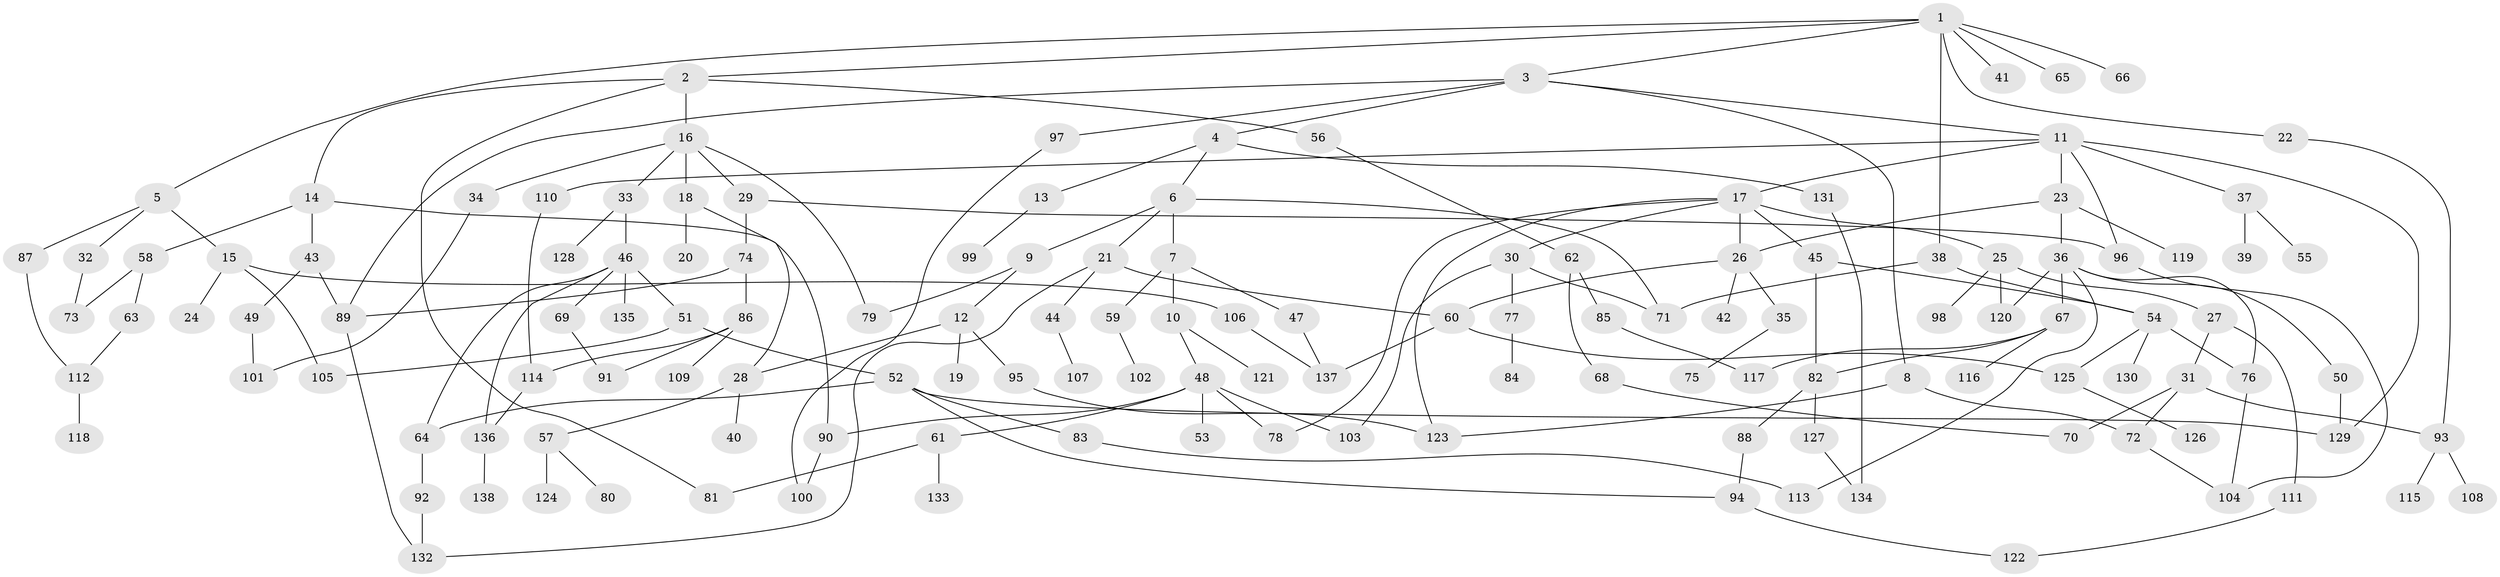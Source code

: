 // Generated by graph-tools (version 1.1) at 2025/10/02/27/25 16:10:50]
// undirected, 138 vertices, 182 edges
graph export_dot {
graph [start="1"]
  node [color=gray90,style=filled];
  1;
  2;
  3;
  4;
  5;
  6;
  7;
  8;
  9;
  10;
  11;
  12;
  13;
  14;
  15;
  16;
  17;
  18;
  19;
  20;
  21;
  22;
  23;
  24;
  25;
  26;
  27;
  28;
  29;
  30;
  31;
  32;
  33;
  34;
  35;
  36;
  37;
  38;
  39;
  40;
  41;
  42;
  43;
  44;
  45;
  46;
  47;
  48;
  49;
  50;
  51;
  52;
  53;
  54;
  55;
  56;
  57;
  58;
  59;
  60;
  61;
  62;
  63;
  64;
  65;
  66;
  67;
  68;
  69;
  70;
  71;
  72;
  73;
  74;
  75;
  76;
  77;
  78;
  79;
  80;
  81;
  82;
  83;
  84;
  85;
  86;
  87;
  88;
  89;
  90;
  91;
  92;
  93;
  94;
  95;
  96;
  97;
  98;
  99;
  100;
  101;
  102;
  103;
  104;
  105;
  106;
  107;
  108;
  109;
  110;
  111;
  112;
  113;
  114;
  115;
  116;
  117;
  118;
  119;
  120;
  121;
  122;
  123;
  124;
  125;
  126;
  127;
  128;
  129;
  130;
  131;
  132;
  133;
  134;
  135;
  136;
  137;
  138;
  1 -- 2;
  1 -- 3;
  1 -- 5;
  1 -- 22;
  1 -- 38;
  1 -- 41;
  1 -- 65;
  1 -- 66;
  2 -- 14;
  2 -- 16;
  2 -- 56;
  2 -- 81;
  3 -- 4;
  3 -- 8;
  3 -- 11;
  3 -- 97;
  3 -- 89;
  4 -- 6;
  4 -- 13;
  4 -- 131;
  5 -- 15;
  5 -- 32;
  5 -- 87;
  6 -- 7;
  6 -- 9;
  6 -- 21;
  6 -- 71;
  7 -- 10;
  7 -- 47;
  7 -- 59;
  8 -- 123;
  8 -- 72;
  9 -- 12;
  9 -- 79;
  10 -- 48;
  10 -- 121;
  11 -- 17;
  11 -- 23;
  11 -- 37;
  11 -- 110;
  11 -- 129;
  11 -- 96;
  12 -- 19;
  12 -- 28;
  12 -- 95;
  13 -- 99;
  14 -- 43;
  14 -- 58;
  14 -- 90;
  15 -- 24;
  15 -- 106;
  15 -- 105;
  16 -- 18;
  16 -- 29;
  16 -- 33;
  16 -- 34;
  16 -- 79;
  17 -- 25;
  17 -- 26;
  17 -- 30;
  17 -- 45;
  17 -- 78;
  17 -- 123;
  18 -- 20;
  18 -- 28;
  21 -- 44;
  21 -- 60;
  21 -- 132;
  22 -- 93;
  23 -- 36;
  23 -- 119;
  23 -- 26;
  25 -- 27;
  25 -- 98;
  25 -- 120;
  26 -- 35;
  26 -- 42;
  26 -- 60;
  27 -- 31;
  27 -- 111;
  28 -- 40;
  28 -- 57;
  29 -- 74;
  29 -- 96;
  30 -- 77;
  30 -- 103;
  30 -- 71;
  31 -- 72;
  31 -- 93;
  31 -- 70;
  32 -- 73;
  33 -- 46;
  33 -- 128;
  34 -- 101;
  35 -- 75;
  36 -- 50;
  36 -- 67;
  36 -- 120;
  36 -- 76;
  36 -- 113;
  37 -- 39;
  37 -- 55;
  38 -- 54;
  38 -- 71;
  43 -- 49;
  43 -- 89;
  44 -- 107;
  45 -- 82;
  45 -- 54;
  46 -- 51;
  46 -- 69;
  46 -- 135;
  46 -- 136;
  46 -- 64;
  47 -- 137;
  48 -- 53;
  48 -- 61;
  48 -- 90;
  48 -- 103;
  48 -- 78;
  49 -- 101;
  50 -- 129;
  51 -- 52;
  51 -- 105;
  52 -- 64;
  52 -- 83;
  52 -- 129;
  52 -- 94;
  54 -- 76;
  54 -- 130;
  54 -- 125;
  56 -- 62;
  57 -- 80;
  57 -- 124;
  58 -- 63;
  58 -- 73;
  59 -- 102;
  60 -- 125;
  60 -- 137;
  61 -- 133;
  61 -- 81;
  62 -- 68;
  62 -- 85;
  63 -- 112;
  64 -- 92;
  67 -- 116;
  67 -- 82;
  67 -- 117;
  68 -- 70;
  69 -- 91;
  72 -- 104;
  74 -- 86;
  74 -- 89;
  76 -- 104;
  77 -- 84;
  82 -- 88;
  82 -- 127;
  83 -- 113;
  85 -- 117;
  86 -- 91;
  86 -- 109;
  86 -- 114;
  87 -- 112;
  88 -- 94;
  89 -- 132;
  90 -- 100;
  92 -- 132;
  93 -- 108;
  93 -- 115;
  94 -- 122;
  95 -- 123;
  96 -- 104;
  97 -- 100;
  106 -- 137;
  110 -- 114;
  111 -- 122;
  112 -- 118;
  114 -- 136;
  125 -- 126;
  127 -- 134;
  131 -- 134;
  136 -- 138;
}

